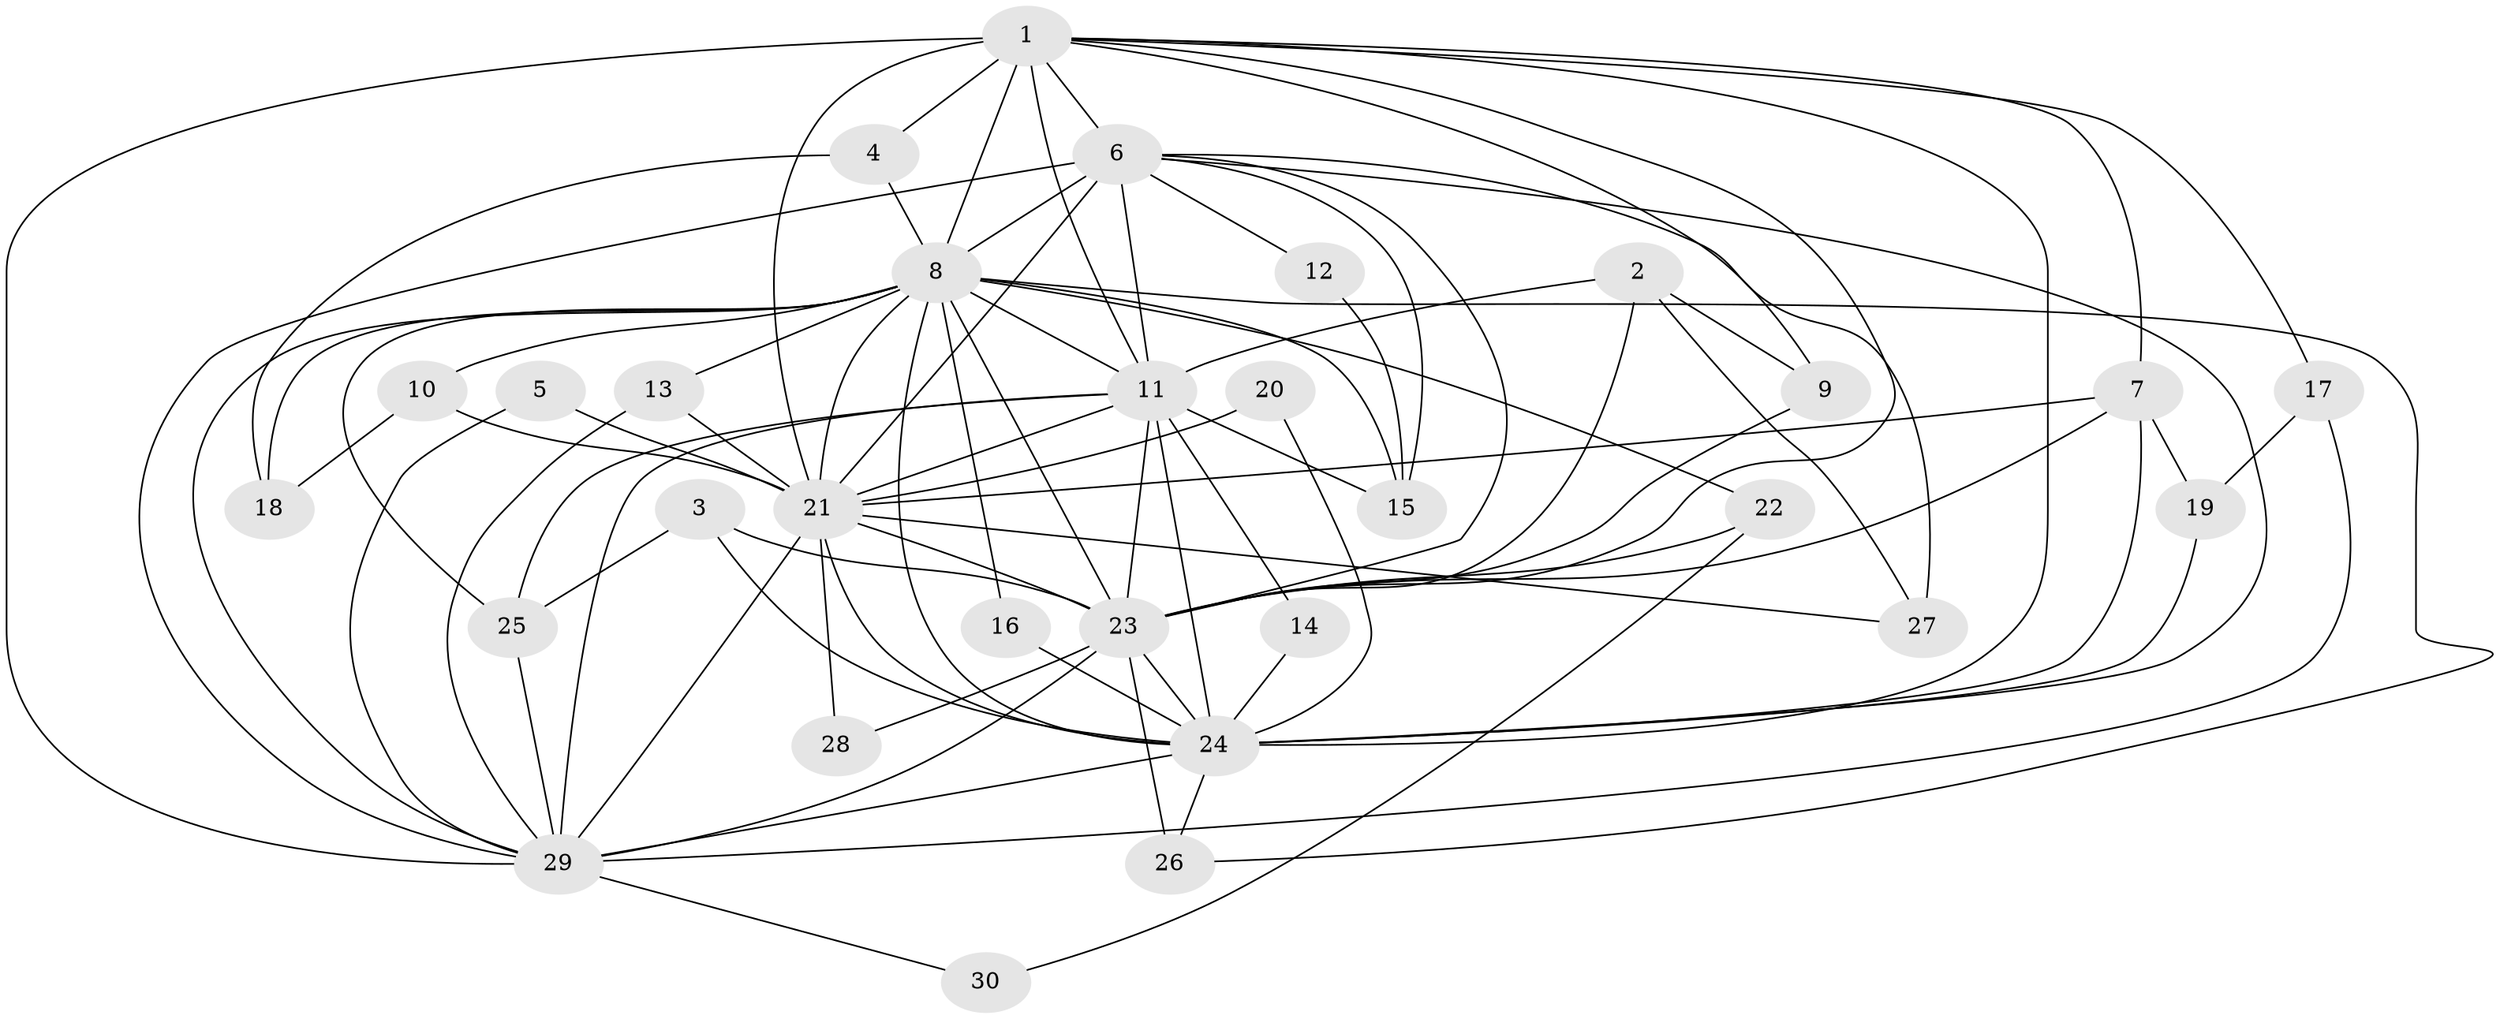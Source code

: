 // original degree distribution, {18: 0.01694915254237288, 21: 0.01694915254237288, 20: 0.03389830508474576, 15: 0.03389830508474576, 12: 0.01694915254237288, 14: 0.01694915254237288, 17: 0.01694915254237288, 11: 0.01694915254237288, 4: 0.06779661016949153, 5: 0.03389830508474576, 2: 0.5423728813559322, 3: 0.1864406779661017}
// Generated by graph-tools (version 1.1) at 2025/36/03/04/25 23:36:24]
// undirected, 30 vertices, 83 edges
graph export_dot {
  node [color=gray90,style=filled];
  1;
  2;
  3;
  4;
  5;
  6;
  7;
  8;
  9;
  10;
  11;
  12;
  13;
  14;
  15;
  16;
  17;
  18;
  19;
  20;
  21;
  22;
  23;
  24;
  25;
  26;
  27;
  28;
  29;
  30;
  1 -- 4 [weight=1.0];
  1 -- 6 [weight=2.0];
  1 -- 7 [weight=1.0];
  1 -- 8 [weight=4.0];
  1 -- 9 [weight=1.0];
  1 -- 11 [weight=2.0];
  1 -- 17 [weight=1.0];
  1 -- 21 [weight=2.0];
  1 -- 23 [weight=2.0];
  1 -- 24 [weight=3.0];
  1 -- 29 [weight=2.0];
  2 -- 9 [weight=1.0];
  2 -- 11 [weight=1.0];
  2 -- 23 [weight=1.0];
  2 -- 27 [weight=1.0];
  3 -- 23 [weight=1.0];
  3 -- 24 [weight=1.0];
  3 -- 25 [weight=1.0];
  4 -- 8 [weight=1.0];
  4 -- 18 [weight=1.0];
  5 -- 21 [weight=1.0];
  5 -- 29 [weight=1.0];
  6 -- 8 [weight=4.0];
  6 -- 11 [weight=1.0];
  6 -- 12 [weight=1.0];
  6 -- 15 [weight=1.0];
  6 -- 21 [weight=1.0];
  6 -- 23 [weight=1.0];
  6 -- 24 [weight=1.0];
  6 -- 27 [weight=1.0];
  6 -- 29 [weight=1.0];
  7 -- 19 [weight=1.0];
  7 -- 21 [weight=1.0];
  7 -- 23 [weight=1.0];
  7 -- 24 [weight=1.0];
  8 -- 10 [weight=1.0];
  8 -- 11 [weight=2.0];
  8 -- 13 [weight=1.0];
  8 -- 15 [weight=1.0];
  8 -- 16 [weight=1.0];
  8 -- 18 [weight=1.0];
  8 -- 21 [weight=4.0];
  8 -- 22 [weight=1.0];
  8 -- 23 [weight=3.0];
  8 -- 24 [weight=2.0];
  8 -- 25 [weight=1.0];
  8 -- 26 [weight=1.0];
  8 -- 29 [weight=2.0];
  9 -- 23 [weight=1.0];
  10 -- 18 [weight=1.0];
  10 -- 21 [weight=1.0];
  11 -- 14 [weight=1.0];
  11 -- 15 [weight=2.0];
  11 -- 21 [weight=1.0];
  11 -- 23 [weight=2.0];
  11 -- 24 [weight=1.0];
  11 -- 25 [weight=1.0];
  11 -- 29 [weight=1.0];
  12 -- 15 [weight=1.0];
  13 -- 21 [weight=1.0];
  13 -- 29 [weight=1.0];
  14 -- 24 [weight=1.0];
  16 -- 24 [weight=2.0];
  17 -- 19 [weight=1.0];
  17 -- 29 [weight=1.0];
  19 -- 24 [weight=1.0];
  20 -- 21 [weight=1.0];
  20 -- 24 [weight=1.0];
  21 -- 23 [weight=1.0];
  21 -- 24 [weight=1.0];
  21 -- 27 [weight=1.0];
  21 -- 28 [weight=1.0];
  21 -- 29 [weight=3.0];
  22 -- 23 [weight=2.0];
  22 -- 30 [weight=1.0];
  23 -- 24 [weight=1.0];
  23 -- 26 [weight=2.0];
  23 -- 28 [weight=1.0];
  23 -- 29 [weight=1.0];
  24 -- 26 [weight=1.0];
  24 -- 29 [weight=1.0];
  25 -- 29 [weight=1.0];
  29 -- 30 [weight=1.0];
}
